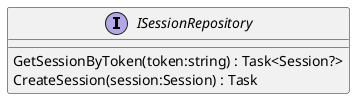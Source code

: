@startuml
interface ISessionRepository {
    GetSessionByToken(token:string) : Task<Session?>
    CreateSession(session:Session) : Task
}
@enduml
